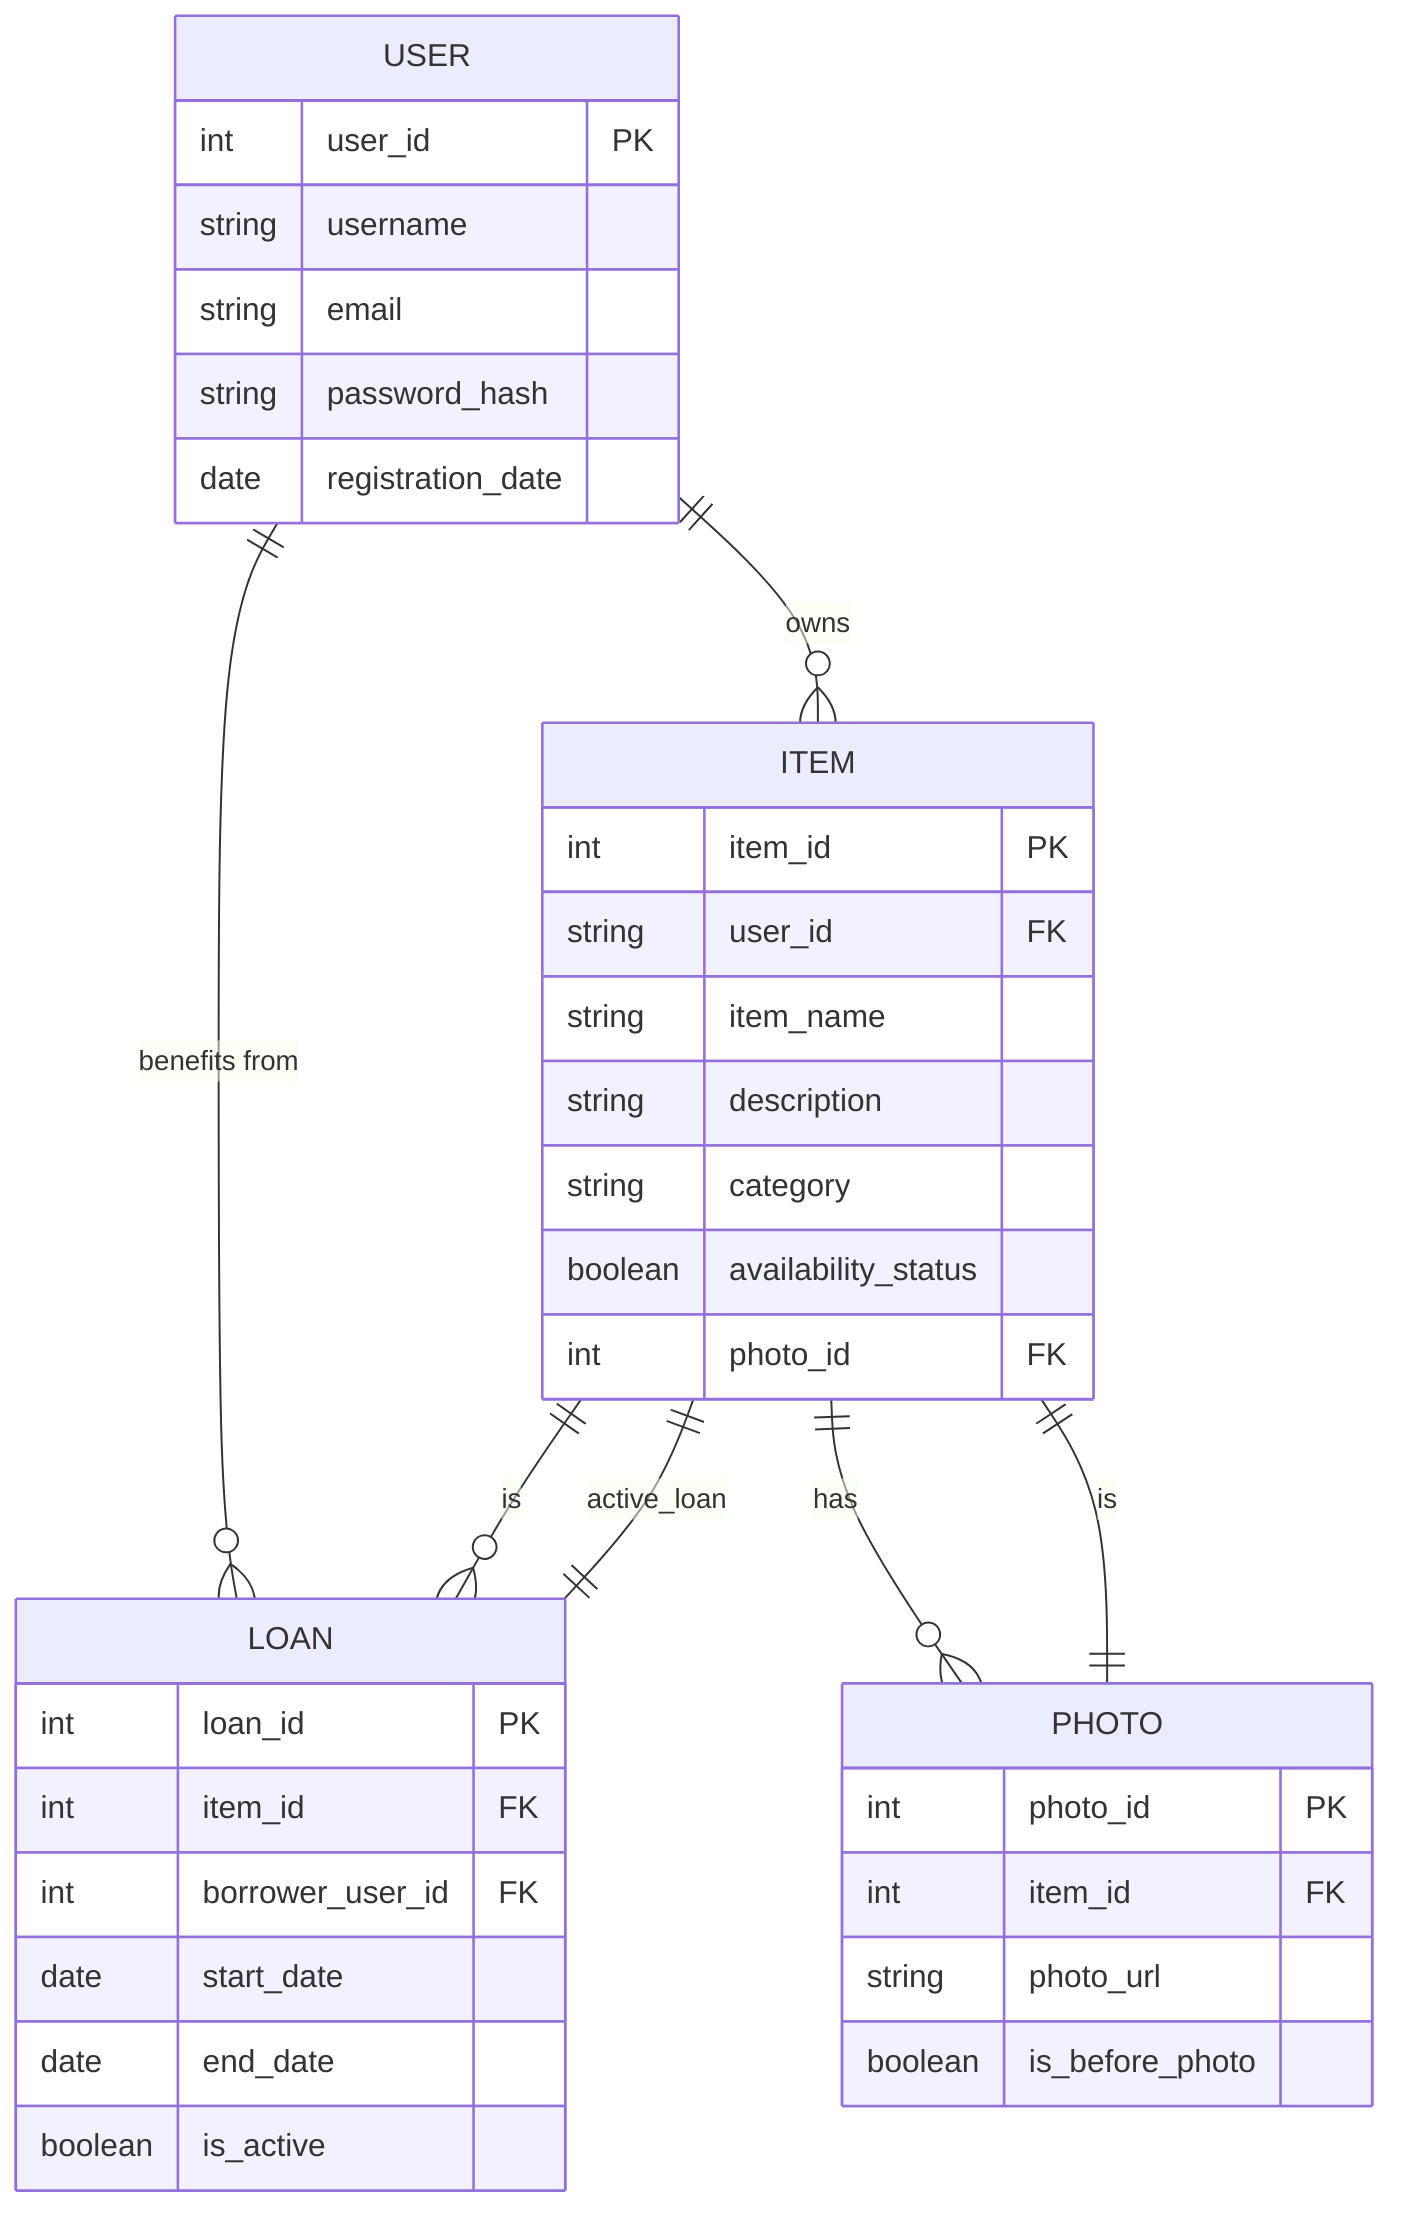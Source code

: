 erDiagram
    USER ||--o{ ITEM : owns
    USER ||--o{ LOAN : "benefits from"
    ITEM ||--o{ LOAN : is
    LOAN ||--|| ITEM : active_loan
    ITEM ||--o{ PHOTO : has
    PHOTO ||--|| ITEM : is
    
    USER {
        int user_id PK
        string username
        string email
        string password_hash
        date registration_date
    }
    
    ITEM {
        int item_id PK
        string user_id FK
        string item_name
        string description
        string category
        boolean availability_status
        int photo_id FK
    }
    
    LOAN {
        int loan_id PK
        int item_id FK
        int borrower_user_id FK
        date start_date
        date end_date
        boolean is_active
    }
    
    PHOTO {
        int photo_id PK
        int item_id FK
        string photo_url
        boolean is_before_photo
    }